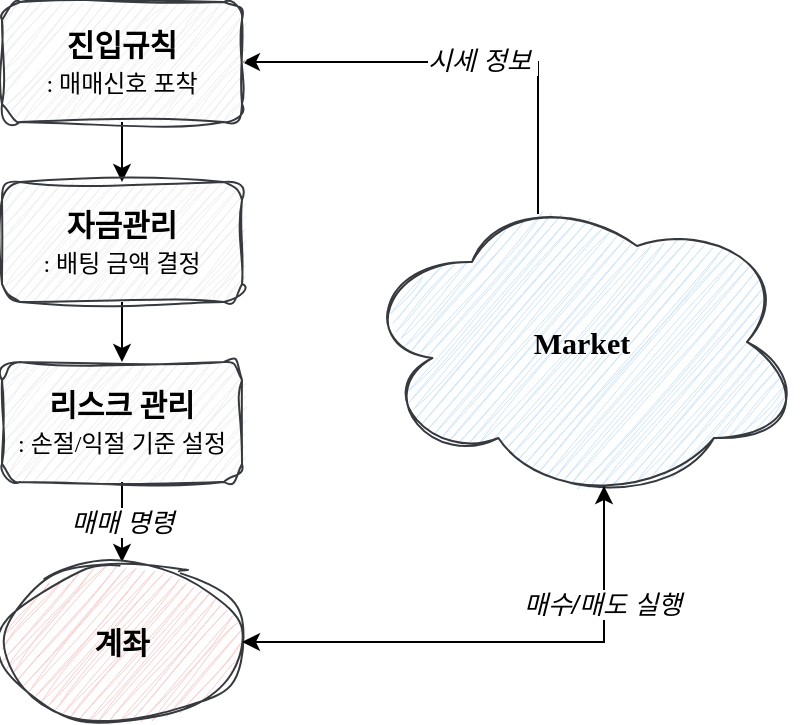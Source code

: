 <mxfile version="24.1.0" type="device">
  <diagram name="Page-1" id="RnkWRu-r2Bf9jg-zNBfr">
    <mxGraphModel dx="794" dy="519" grid="1" gridSize="10" guides="1" tooltips="1" connect="1" arrows="1" fold="1" page="1" pageScale="1" pageWidth="850" pageHeight="1100" math="0" shadow="0">
      <root>
        <mxCell id="0" />
        <mxCell id="1" parent="0" />
        <mxCell id="rZ5YZzrFfFbrjYRh4GAc-13" style="edgeStyle=orthogonalEdgeStyle;rounded=0;orthogonalLoop=1;jettySize=auto;html=1;entryX=1;entryY=0.5;entryDx=0;entryDy=0;fontFamily=Times New Roman;exitX=0.4;exitY=0.1;exitDx=0;exitDy=0;exitPerimeter=0;" edge="1" parent="1" source="rZ5YZzrFfFbrjYRh4GAc-1" target="rZ5YZzrFfFbrjYRh4GAc-2">
          <mxGeometry relative="1" as="geometry">
            <mxPoint x="490" y="320" as="sourcePoint" />
            <Array as="points">
              <mxPoint x="538" y="210" />
            </Array>
          </mxGeometry>
        </mxCell>
        <mxCell id="rZ5YZzrFfFbrjYRh4GAc-21" value="&lt;font style=&quot;font-size: 13px;&quot;&gt;&lt;i&gt;시세 정보&amp;nbsp;&lt;/i&gt;&lt;/font&gt;" style="edgeLabel;html=1;align=center;verticalAlign=middle;resizable=0;points=[];" vertex="1" connectable="0" parent="rZ5YZzrFfFbrjYRh4GAc-13">
          <mxGeometry x="-0.067" y="-1" relative="1" as="geometry">
            <mxPoint as="offset" />
          </mxGeometry>
        </mxCell>
        <mxCell id="rZ5YZzrFfFbrjYRh4GAc-1" value="&lt;b&gt;Market&lt;/b&gt;" style="ellipse;shape=cloud;whiteSpace=wrap;html=1;sketch=1;curveFitting=1;jiggle=2;fontFamily=Times New Roman;fontSize=15;fillColor=#cce5ff;strokeColor=#36393d;" vertex="1" parent="1">
          <mxGeometry x="450" y="270" width="220" height="160" as="geometry" />
        </mxCell>
        <mxCell id="rZ5YZzrFfFbrjYRh4GAc-9" style="edgeStyle=orthogonalEdgeStyle;rounded=0;orthogonalLoop=1;jettySize=auto;html=1;exitX=0.5;exitY=1;exitDx=0;exitDy=0;entryX=0.5;entryY=0;entryDx=0;entryDy=0;fontFamily=Times New Roman;" edge="1" parent="1" source="rZ5YZzrFfFbrjYRh4GAc-2" target="rZ5YZzrFfFbrjYRh4GAc-3">
          <mxGeometry relative="1" as="geometry" />
        </mxCell>
        <mxCell id="rZ5YZzrFfFbrjYRh4GAc-2" value="&lt;b&gt;진입규칙&lt;/b&gt;&lt;div&gt;&lt;font style=&quot;font-size: 12px;&quot;&gt;: 매매신호 포착&lt;/font&gt;&lt;/div&gt;" style="rounded=1;whiteSpace=wrap;html=1;sketch=1;curveFitting=1;jiggle=2;fontFamily=Times New Roman;fontSize=15;fillColor=#eeeeee;strokeColor=#36393d;" vertex="1" parent="1">
          <mxGeometry x="270" y="180" width="120" height="60" as="geometry" />
        </mxCell>
        <mxCell id="rZ5YZzrFfFbrjYRh4GAc-16" style="edgeStyle=orthogonalEdgeStyle;rounded=0;orthogonalLoop=1;jettySize=auto;html=1;entryX=0.5;entryY=0;entryDx=0;entryDy=0;" edge="1" parent="1" source="rZ5YZzrFfFbrjYRh4GAc-3" target="rZ5YZzrFfFbrjYRh4GAc-4">
          <mxGeometry relative="1" as="geometry" />
        </mxCell>
        <mxCell id="rZ5YZzrFfFbrjYRh4GAc-3" value="&lt;b&gt;자금관리&lt;/b&gt;&lt;div&gt;&lt;font style=&quot;font-size: 12px;&quot;&gt;: 배팅 금액 결정&lt;/font&gt;&lt;/div&gt;" style="rounded=1;whiteSpace=wrap;html=1;sketch=1;curveFitting=1;jiggle=2;fontFamily=Times New Roman;fontSize=15;fillColor=#eeeeee;strokeColor=#36393d;" vertex="1" parent="1">
          <mxGeometry x="270" y="270" width="120" height="60" as="geometry" />
        </mxCell>
        <mxCell id="rZ5YZzrFfFbrjYRh4GAc-18" value="&lt;font style=&quot;font-size: 13px;&quot;&gt;&lt;i&gt;매매 명령&lt;/i&gt;&lt;/font&gt;" style="edgeStyle=orthogonalEdgeStyle;rounded=0;orthogonalLoop=1;jettySize=auto;html=1;entryX=0.5;entryY=0;entryDx=0;entryDy=0;" edge="1" parent="1" source="rZ5YZzrFfFbrjYRh4GAc-4" target="rZ5YZzrFfFbrjYRh4GAc-6">
          <mxGeometry relative="1" as="geometry" />
        </mxCell>
        <mxCell id="rZ5YZzrFfFbrjYRh4GAc-4" value="&lt;b&gt;리스크 관리&lt;/b&gt;&lt;div&gt;&lt;font style=&quot;font-size: 12px;&quot;&gt;: 손절/익절 기준 설정&lt;/font&gt;&lt;/div&gt;" style="rounded=1;whiteSpace=wrap;html=1;sketch=1;curveFitting=1;jiggle=2;fontFamily=Times New Roman;fontSize=15;fillColor=#eeeeee;strokeColor=#36393d;" vertex="1" parent="1">
          <mxGeometry x="270" y="360" width="120" height="60" as="geometry" />
        </mxCell>
        <mxCell id="rZ5YZzrFfFbrjYRh4GAc-6" value="&lt;b&gt;계좌&lt;/b&gt;" style="ellipse;whiteSpace=wrap;html=1;sketch=1;curveFitting=1;jiggle=2;fontFamily=Times New Roman;fontSize=15;fillColor=#ffcccc;strokeColor=#36393d;" vertex="1" parent="1">
          <mxGeometry x="270" y="460" width="120" height="80" as="geometry" />
        </mxCell>
        <mxCell id="rZ5YZzrFfFbrjYRh4GAc-22" style="edgeStyle=orthogonalEdgeStyle;rounded=0;orthogonalLoop=1;jettySize=auto;html=1;entryX=0.55;entryY=0.95;entryDx=0;entryDy=0;entryPerimeter=0;endArrow=classic;endFill=1;startArrow=classic;startFill=1;" edge="1" parent="1" source="rZ5YZzrFfFbrjYRh4GAc-6" target="rZ5YZzrFfFbrjYRh4GAc-1">
          <mxGeometry relative="1" as="geometry" />
        </mxCell>
        <mxCell id="rZ5YZzrFfFbrjYRh4GAc-28" value="&lt;font style=&quot;font-size: 13px;&quot;&gt;&lt;i&gt;매수/매도 실행&lt;/i&gt;&lt;/font&gt;" style="edgeLabel;html=1;align=center;verticalAlign=middle;resizable=0;points=[];" vertex="1" connectable="0" parent="rZ5YZzrFfFbrjYRh4GAc-22">
          <mxGeometry x="0.549" y="1" relative="1" as="geometry">
            <mxPoint as="offset" />
          </mxGeometry>
        </mxCell>
      </root>
    </mxGraphModel>
  </diagram>
</mxfile>
